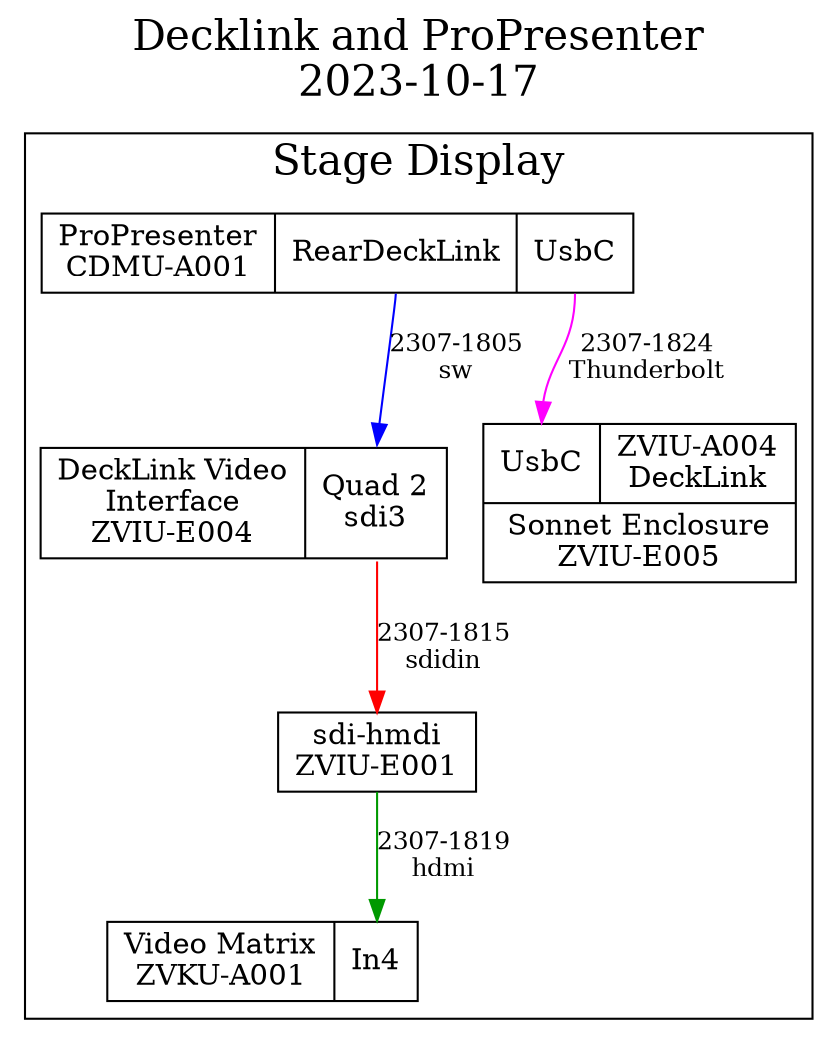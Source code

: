 digraph TopologyDeckLink {
    labelloc=t
    label="Decklink and ProPresenter\n2023-10-17" fontsize="20"
    edge [style=dotted] 
    node [shape=box]
    //resolution=70 size= "22,17!"  ratio=fill
    //dot -Tpdf decklink_propresenter.gv >decklink_propresenter.pdf 

subgraph cluster_StageDisplay {    
	label="Stage Display"

cdmua001sd [shape=record label="
ProPresenter\nCDMU-A001 
| {   <sd> RearDeckLink } | { <tb> UsbC } 
"];    

zviue004sd [shape=record label="
 DeckLink Video\nInterface\nZVIU-E004 | 
{{ 
  <c3> Quad 2\nsdi3 
}} 
"];   

zvkua001in  [shape=record label="
Video Matrix\nZVKU-A001
 | <in4> In4
"] 

zviue001 [label="sdi-hmdi\nZVIU-E001"]

zviue005 [shape=record label="
{
   {<usbc> UsbC
 | ZVIU-A004\nDeckLink
}
| Sonnet Enclosure\nZVIU-E005}"] 

} // cluster_StageDisplay

subgraph hdmi_edges {
	edge [style=solid, color="#009900", fontsize="12pt" ] 
zviue001 -> zvkua001in:in4 [label="2307-1819\nhdmi" ]
}

subgraph sdidin_edges {
	edge [style=solid, color="red", fontsize="12pt" ]
 
zviue004sd:c3      -> zviue001  [label="2307-1815\nsdidin" ]
}

subgraph sw_edges { 
	edge [style="solid", color="blue" fontsize="12pt"]
	 
cdmua001sd:sd -> zviue004sd:c3   [label="2307-1805\nsw" ] 
}
 
subgraph tb_edges { 
	edge [style="solid", color="magenta" fontsize="12pt"]
cdmua001sd:tb -> zviue005:usbc  [label="2307-1824\nThunderbolt"]
} 

}